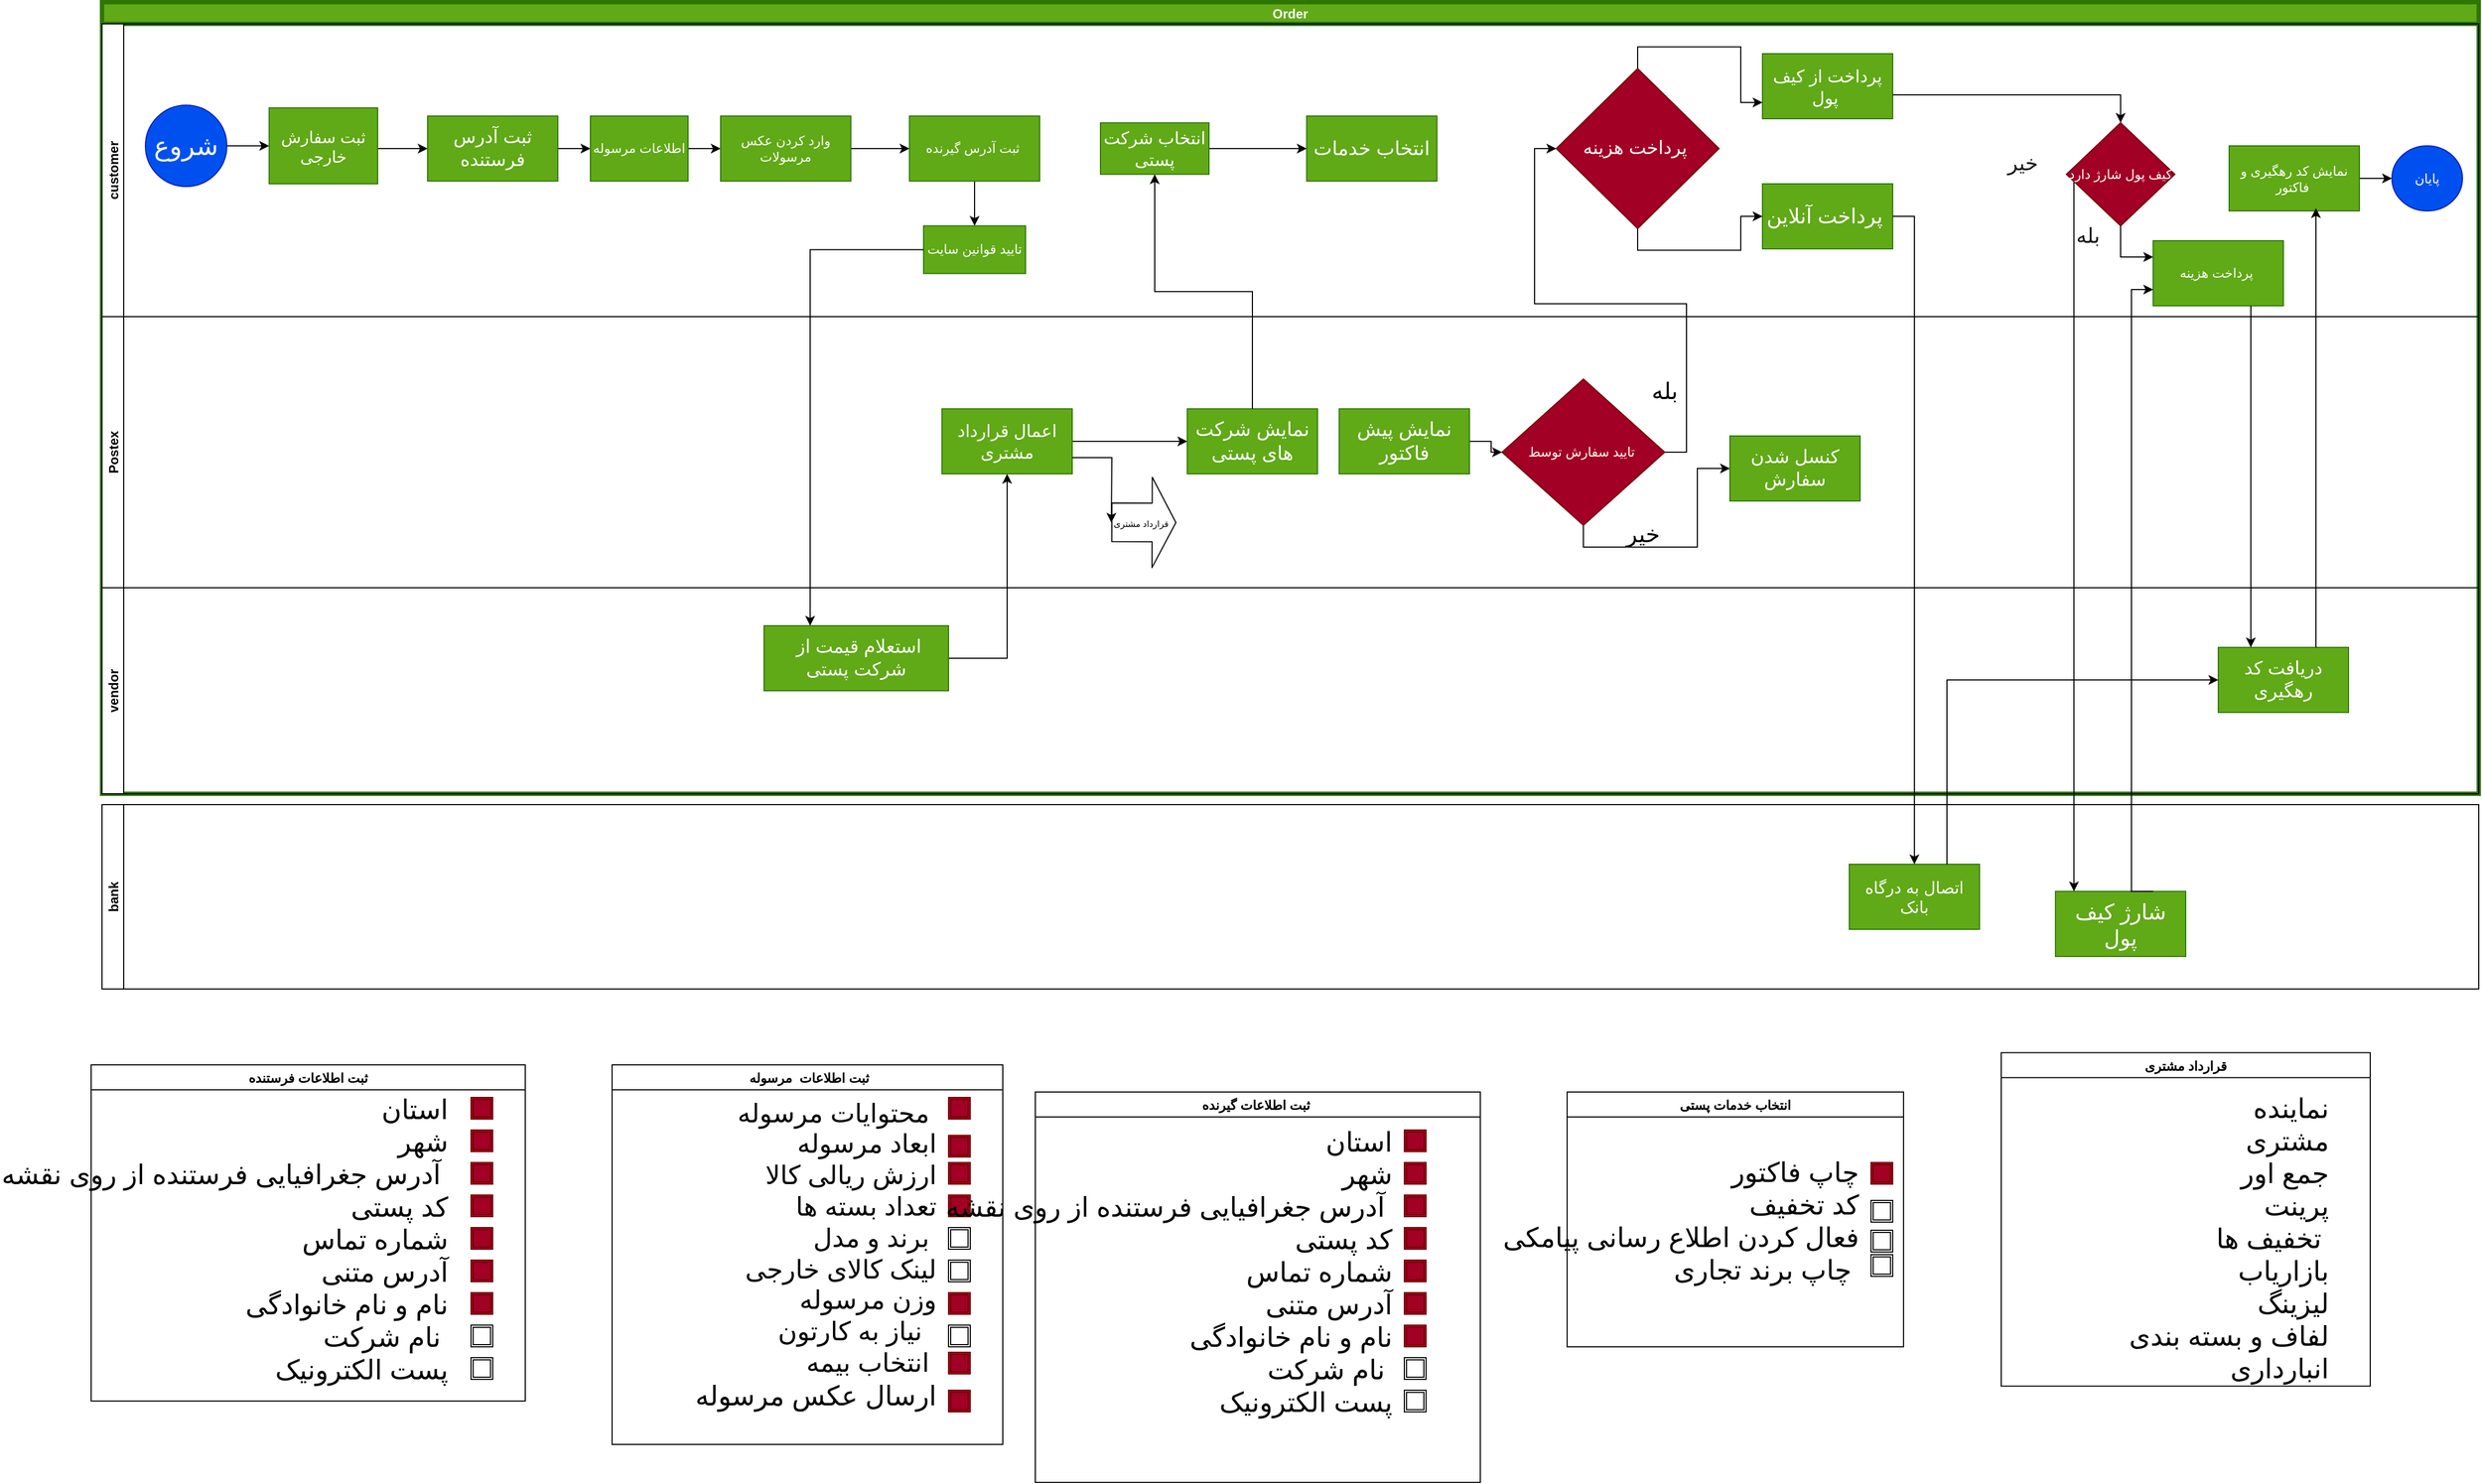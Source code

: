 <mxfile>
    <diagram id="beZrXekvjPEQonsoAEPs" name="Page-1">
        <mxGraphModel dx="1171" dy="821" grid="1" gridSize="10" guides="1" tooltips="1" connect="1" arrows="1" fold="1" page="1" pageScale="1" pageWidth="2336" pageHeight="1654" math="0" shadow="0">
            <root>
                <mxCell id="0"/>
                <mxCell id="1" parent="0"/>
                <mxCell id="2" value="Order" style="swimlane;childLayout=stackLayout;resizeParent=1;resizeParentMax=0;horizontal=1;startSize=20;horizontalStack=0;strokeColor=#2D7600;fillColor=#60a917;fontColor=#ffffff;strokeWidth=4;shadow=0;rounded=0;" parent="1" vertex="1">
                    <mxGeometry x="80" y="100" width="2190" height="730" as="geometry"/>
                </mxCell>
                <mxCell id="4" style="edgeStyle=orthogonalEdgeStyle;rounded=0;orthogonalLoop=1;jettySize=auto;html=1;exitX=1;exitY=0.5;exitDx=0;exitDy=0;entryX=0.5;entryY=1;entryDx=0;entryDy=0;" parent="2" source="51" target="45" edge="1">
                    <mxGeometry relative="1" as="geometry"/>
                </mxCell>
                <mxCell id="7" value="customer" style="swimlane;startSize=20;horizontal=0;" parent="2" vertex="1">
                    <mxGeometry y="20" width="2190" height="270" as="geometry">
                        <mxRectangle x="20" width="1860" height="20" as="alternateBounds"/>
                    </mxGeometry>
                </mxCell>
                <mxCell id="8" value="" style="edgeStyle=orthogonalEdgeStyle;rounded=0;orthogonalLoop=1;jettySize=auto;html=1;" parent="7" source="9" target="11" edge="1">
                    <mxGeometry relative="1" as="geometry"/>
                </mxCell>
                <mxCell id="9" value="&lt;font style=&quot;font-size: 24px&quot;&gt;شروع&lt;/font&gt;" style="ellipse;whiteSpace=wrap;html=1;aspect=fixed;fillColor=#0050ef;strokeColor=#001DBC;fontColor=#ffffff;" parent="7" vertex="1">
                    <mxGeometry x="40" y="75" width="75" height="75" as="geometry"/>
                </mxCell>
                <mxCell id="10" value="" style="edgeStyle=orthogonalEdgeStyle;rounded=0;orthogonalLoop=1;jettySize=auto;html=1;" parent="7" source="11" target="13" edge="1">
                    <mxGeometry relative="1" as="geometry">
                        <Array as="points">
                            <mxPoint x="264" y="115"/>
                            <mxPoint x="264" y="115"/>
                        </Array>
                    </mxGeometry>
                </mxCell>
                <mxCell id="11" value="&lt;font style=&quot;font-size: 15px&quot;&gt;ثبت سفارش خارجی&lt;/font&gt;" style="whiteSpace=wrap;html=1;fillColor=#60a917;strokeColor=#2D7600;fontColor=#ffffff;" parent="7" vertex="1">
                    <mxGeometry x="154" y="77.5" width="100" height="70" as="geometry"/>
                </mxCell>
                <mxCell id="12" value="" style="edgeStyle=orthogonalEdgeStyle;rounded=0;orthogonalLoop=1;jettySize=auto;html=1;" parent="7" source="13" target="15" edge="1">
                    <mxGeometry relative="1" as="geometry"/>
                </mxCell>
                <mxCell id="13" value="&lt;font style=&quot;font-size: 17px&quot;&gt;ثبت آدرس فرستنده&lt;/font&gt;" style="whiteSpace=wrap;html=1;fillColor=#60a917;strokeColor=#2D7600;fontColor=#ffffff;" parent="7" vertex="1">
                    <mxGeometry x="300" y="85" width="120" height="60" as="geometry"/>
                </mxCell>
                <mxCell id="14" value="" style="edgeStyle=orthogonalEdgeStyle;rounded=0;orthogonalLoop=1;jettySize=auto;html=1;" parent="7" source="15" target="17" edge="1">
                    <mxGeometry relative="1" as="geometry"/>
                </mxCell>
                <mxCell id="15" value="اطلاعات مرسوله" style="whiteSpace=wrap;html=1;fillColor=#60a917;strokeColor=#2D7600;fontColor=#ffffff;" parent="7" vertex="1">
                    <mxGeometry x="450" y="85" width="90" height="60" as="geometry"/>
                </mxCell>
                <mxCell id="16" value="" style="edgeStyle=orthogonalEdgeStyle;rounded=0;orthogonalLoop=1;jettySize=auto;html=1;" parent="7" source="17" target="18" edge="1">
                    <mxGeometry relative="1" as="geometry"/>
                </mxCell>
                <mxCell id="17" value="وارد کردن عکس مرسولات" style="whiteSpace=wrap;html=1;fillColor=#60a917;strokeColor=#2D7600;fontColor=#ffffff;" parent="7" vertex="1">
                    <mxGeometry x="570" y="85" width="120" height="60" as="geometry"/>
                </mxCell>
                <mxCell id="97" style="edgeStyle=orthogonalEdgeStyle;rounded=0;orthogonalLoop=1;jettySize=auto;html=1;exitX=0.5;exitY=1;exitDx=0;exitDy=0;entryX=0.5;entryY=0;entryDx=0;entryDy=0;" parent="7" source="18" target="96" edge="1">
                    <mxGeometry relative="1" as="geometry"/>
                </mxCell>
                <mxCell id="18" value="ثبت آدرس گیرنده&amp;nbsp;" style="whiteSpace=wrap;html=1;fillColor=#60a917;strokeColor=#2D7600;fontColor=#ffffff;" parent="7" vertex="1">
                    <mxGeometry x="744" y="85" width="120" height="60" as="geometry"/>
                </mxCell>
                <mxCell id="19" value="&lt;font style=&quot;font-size: 18px&quot;&gt;انتخاب خدمات&lt;/font&gt;" style="rounded=0;whiteSpace=wrap;html=1;fillColor=#60a917;strokeColor=#2D7600;fontColor=#ffffff;" parent="7" vertex="1">
                    <mxGeometry x="1110" y="85" width="120" height="60" as="geometry"/>
                </mxCell>
                <mxCell id="20" value="پایان" style="ellipse;whiteSpace=wrap;html=1;rounded=0;fillColor=#0050ef;strokeColor=#001DBC;fontColor=#ffffff;" parent="7" vertex="1">
                    <mxGeometry x="2110" y="112.5" width="65" height="60" as="geometry"/>
                </mxCell>
                <mxCell id="81" style="edgeStyle=orthogonalEdgeStyle;rounded=0;orthogonalLoop=1;jettySize=auto;html=1;exitX=1;exitY=0.5;exitDx=0;exitDy=0;" parent="7" source="26" target="19" edge="1">
                    <mxGeometry relative="1" as="geometry"/>
                </mxCell>
                <mxCell id="26" value="&lt;font style=&quot;font-size: 16px&quot;&gt;انتخاب شرکت پستی&lt;/font&gt;" style="whiteSpace=wrap;html=1;rounded=0;fontColor=#ffffff;strokeColor=#2D7600;fillColor=#60a917;" parent="7" vertex="1">
                    <mxGeometry x="920" y="91.25" width="100" height="47.5" as="geometry"/>
                </mxCell>
                <mxCell id="28" style="edgeStyle=orthogonalEdgeStyle;rounded=0;orthogonalLoop=1;jettySize=auto;html=1;exitX=1;exitY=0.5;exitDx=0;exitDy=0;" parent="7" source="29" target="20" edge="1">
                    <mxGeometry relative="1" as="geometry"/>
                </mxCell>
                <mxCell id="29" value="نمایش کد رهگیری و فاکتور&amp;nbsp;" style="whiteSpace=wrap;html=1;rounded=0;fontColor=#ffffff;strokeColor=#2D7600;fillColor=#60a917;" parent="7" vertex="1">
                    <mxGeometry x="1960" y="112.5" width="120" height="60" as="geometry"/>
                </mxCell>
                <mxCell id="31" value="&lt;font style=&quot;font-size: 16px&quot;&gt;پرداخت از کیف پول&amp;nbsp;&lt;/font&gt;" style="whiteSpace=wrap;html=1;rounded=0;fontColor=#ffffff;strokeColor=#2D7600;fillColor=#60a917;" parent="7" vertex="1">
                    <mxGeometry x="1530" y="27.5" width="120" height="60" as="geometry"/>
                </mxCell>
                <mxCell id="34" value="&lt;font style=&quot;font-size: 19px&quot;&gt;پرداخت آنلاین&amp;nbsp;&lt;/font&gt;" style="whiteSpace=wrap;html=1;rounded=0;fontColor=#ffffff;strokeColor=#2D7600;fillColor=#60a917;" parent="7" vertex="1">
                    <mxGeometry x="1530" y="147.5" width="120" height="60" as="geometry"/>
                </mxCell>
                <mxCell id="36" value="کیف پول شارژ دارد" style="rhombus;whiteSpace=wrap;html=1;rounded=0;fontColor=#ffffff;strokeColor=#6F0000;fillColor=#a20025;" parent="7" vertex="1">
                    <mxGeometry x="1810" y="91.25" width="100" height="95" as="geometry"/>
                </mxCell>
                <mxCell id="37" value="" style="edgeStyle=orthogonalEdgeStyle;rounded=0;orthogonalLoop=1;jettySize=auto;html=1;" parent="7" source="31" target="36" edge="1">
                    <mxGeometry relative="1" as="geometry">
                        <Array as="points">
                            <mxPoint x="1680" y="65.5"/>
                            <mxPoint x="1680" y="65.5"/>
                        </Array>
                    </mxGeometry>
                </mxCell>
                <mxCell id="38" value="&lt;font style=&quot;font-size: 19px&quot; color=&quot;#191919&quot;&gt;خیر&lt;/font&gt;" style="text;html=1;strokeColor=none;fillColor=none;align=center;verticalAlign=middle;whiteSpace=wrap;rounded=0;" parent="7" vertex="1">
                    <mxGeometry x="1750" y="118.75" width="40" height="20" as="geometry"/>
                </mxCell>
                <mxCell id="39" value="&lt;font style=&quot;font-size: 19px&quot; color=&quot;#191919&quot;&gt;بله&lt;/font&gt;" style="text;html=1;strokeColor=none;fillColor=none;align=center;verticalAlign=middle;whiteSpace=wrap;rounded=0;" parent="7" vertex="1">
                    <mxGeometry x="1810" y="186.25" width="40" height="20" as="geometry"/>
                </mxCell>
                <mxCell id="40" value="پرداخت هزینه&amp;nbsp;" style="whiteSpace=wrap;html=1;rounded=0;fontColor=#ffffff;strokeColor=#2D7600;fillColor=#60a917;" parent="7" vertex="1">
                    <mxGeometry x="1890" y="200" width="120" height="60" as="geometry"/>
                </mxCell>
                <mxCell id="41" style="edgeStyle=orthogonalEdgeStyle;rounded=0;orthogonalLoop=1;jettySize=auto;html=1;exitX=0.5;exitY=1;exitDx=0;exitDy=0;entryX=0;entryY=0.25;entryDx=0;entryDy=0;" parent="7" source="36" target="40" edge="1">
                    <mxGeometry relative="1" as="geometry"/>
                </mxCell>
                <mxCell id="96" value="تایید قوانین سایت" style="rounded=0;whiteSpace=wrap;html=1;fillColor=#60a917;strokeColor=#2D7600;fontColor=#ffffff;" parent="7" vertex="1">
                    <mxGeometry x="757" y="186.25" width="94" height="44" as="geometry"/>
                </mxCell>
                <mxCell id="111" style="edgeStyle=orthogonalEdgeStyle;rounded=0;orthogonalLoop=1;jettySize=auto;html=1;exitX=0.5;exitY=0;exitDx=0;exitDy=0;entryX=0;entryY=0.75;entryDx=0;entryDy=0;" parent="7" source="109" target="31" edge="1">
                    <mxGeometry relative="1" as="geometry"/>
                </mxCell>
                <mxCell id="112" style="edgeStyle=orthogonalEdgeStyle;rounded=0;orthogonalLoop=1;jettySize=auto;html=1;exitX=0.5;exitY=1;exitDx=0;exitDy=0;entryX=0;entryY=0.5;entryDx=0;entryDy=0;" parent="7" source="109" target="34" edge="1">
                    <mxGeometry relative="1" as="geometry"/>
                </mxCell>
                <mxCell id="109" value="&lt;font style=&quot;font-size: 17px&quot;&gt;پرداخت هزینه&amp;nbsp;&lt;/font&gt;" style="rhombus;whiteSpace=wrap;html=1;rounded=0;fontColor=#ffffff;strokeColor=#6F0000;fillColor=#a20025;" parent="7" vertex="1">
                    <mxGeometry x="1340" y="41.25" width="150" height="147.5" as="geometry"/>
                </mxCell>
                <mxCell id="42" value="Postex" style="swimlane;startSize=20;horizontal=0;" parent="2" vertex="1">
                    <mxGeometry y="290" width="2190" height="250" as="geometry"/>
                </mxCell>
                <mxCell id="114" style="edgeStyle=orthogonalEdgeStyle;rounded=0;orthogonalLoop=1;jettySize=auto;html=1;exitX=1;exitY=0.5;exitDx=0;exitDy=0;entryX=0;entryY=0.5;entryDx=0;entryDy=0;" edge="1" parent="42" source="45" target="47">
                    <mxGeometry relative="1" as="geometry"/>
                </mxCell>
                <mxCell id="45" value="&lt;font style=&quot;font-size: 16px&quot;&gt;اعمال قرارداد مشتری&lt;/font&gt;" style="rounded=0;whiteSpace=wrap;html=1;fillColor=#60a917;strokeColor=#2D7600;fontColor=#ffffff;" parent="42" vertex="1">
                    <mxGeometry x="774" y="85" width="120" height="60" as="geometry"/>
                </mxCell>
                <mxCell id="47" value="&lt;font style=&quot;font-size: 18px&quot;&gt;نمایش شرکت های پستی&lt;/font&gt;" style="whiteSpace=wrap;html=1;rounded=0;fontColor=#ffffff;strokeColor=#2D7600;fillColor=#60a917;" parent="42" vertex="1">
                    <mxGeometry x="1000" y="85" width="120" height="60" as="geometry"/>
                </mxCell>
                <mxCell id="88" style="edgeStyle=orthogonalEdgeStyle;rounded=0;orthogonalLoop=1;jettySize=auto;html=1;exitX=0.5;exitY=1;exitDx=0;exitDy=0;entryX=0;entryY=0.5;entryDx=0;entryDy=0;" parent="42" source="82" target="87" edge="1">
                    <mxGeometry relative="1" as="geometry"/>
                </mxCell>
                <mxCell id="82" value="تایید سفارش توسط&amp;nbsp;" style="rhombus;whiteSpace=wrap;html=1;rounded=0;fontColor=#ffffff;strokeColor=#6F0000;fillColor=#a20025;" parent="42" vertex="1">
                    <mxGeometry x="1290" y="57.5" width="150" height="135" as="geometry"/>
                </mxCell>
                <mxCell id="85" value="&lt;font style=&quot;font-size: 21px&quot; color=&quot;#000000&quot;&gt;بله&lt;/font&gt;" style="text;html=1;strokeColor=none;fillColor=none;align=center;verticalAlign=middle;whiteSpace=wrap;rounded=0;" parent="42" vertex="1">
                    <mxGeometry x="1420" y="57.5" width="40" height="20" as="geometry"/>
                </mxCell>
                <mxCell id="87" value="&lt;font style=&quot;font-size: 17px&quot;&gt;کنسل شدن سفارش&lt;/font&gt;" style="rounded=0;whiteSpace=wrap;html=1;fillColor=#60a917;strokeColor=#2D7600;fontColor=#ffffff;" parent="42" vertex="1">
                    <mxGeometry x="1500" y="110" width="120" height="60" as="geometry"/>
                </mxCell>
                <mxCell id="100" value="" style="shape=flexArrow;endArrow=classic;html=1;endWidth=46.744;endSize=6.96;width=35.581;" parent="42" edge="1">
                    <mxGeometry width="50" height="50" relative="1" as="geometry">
                        <mxPoint x="930" y="189.66" as="sourcePoint"/>
                        <mxPoint x="990" y="189.86" as="targetPoint"/>
                        <Array as="points"/>
                    </mxGeometry>
                </mxCell>
                <mxCell id="101" value="&lt;span style=&quot;font-size: 8px&quot;&gt;قرارداد مشتری&lt;/span&gt;" style="edgeLabel;html=1;align=center;verticalAlign=middle;resizable=0;points=[];" parent="100" vertex="1" connectable="0">
                    <mxGeometry x="0.119" y="-2" relative="1" as="geometry">
                        <mxPoint x="-7" y="-2" as="offset"/>
                    </mxGeometry>
                </mxCell>
                <mxCell id="191" style="edgeStyle=orthogonalEdgeStyle;rounded=0;orthogonalLoop=1;jettySize=auto;html=1;exitX=1;exitY=0.5;exitDx=0;exitDy=0;" edge="1" parent="42" source="190" target="82">
                    <mxGeometry relative="1" as="geometry"/>
                </mxCell>
                <mxCell id="190" value="&lt;font style=&quot;font-size: 18px&quot;&gt;نمایش پیش فاکتور&lt;/font&gt;" style="rounded=0;whiteSpace=wrap;html=1;fillColor=#60a917;strokeColor=#2D7600;fontColor=#ffffff;" vertex="1" parent="42">
                    <mxGeometry x="1140" y="85" width="120" height="60" as="geometry"/>
                </mxCell>
                <mxCell id="50" value="vendor" style="swimlane;startSize=20;horizontal=0;" parent="2" vertex="1">
                    <mxGeometry y="540" width="2190" height="190" as="geometry"/>
                </mxCell>
                <mxCell id="51" value="&lt;font style=&quot;font-size: 17px&quot;&gt;&amp;nbsp;استعلام قیمت از شرکت پستی&lt;/font&gt;" style="whiteSpace=wrap;html=1;fillColor=#60a917;strokeColor=#2D7600;fontColor=#ffffff;" parent="50" vertex="1">
                    <mxGeometry x="610" y="35" width="170" height="60" as="geometry"/>
                </mxCell>
                <mxCell id="89" value="&lt;font style=&quot;font-size: 17px&quot;&gt;دریافت کد رهگیری&lt;/font&gt;" style="whiteSpace=wrap;html=1;fillColor=#60a917;strokeColor=#2D7600;fontColor=#ffffff;" parent="50" vertex="1">
                    <mxGeometry x="1950" y="55" width="120" height="60" as="geometry"/>
                </mxCell>
                <mxCell id="95" style="edgeStyle=orthogonalEdgeStyle;rounded=0;orthogonalLoop=1;jettySize=auto;html=1;exitX=0.75;exitY=1;exitDx=0;exitDy=0;entryX=0.25;entryY=0;entryDx=0;entryDy=0;" parent="2" source="40" target="89" edge="1">
                    <mxGeometry relative="1" as="geometry"/>
                </mxCell>
                <mxCell id="98" style="edgeStyle=orthogonalEdgeStyle;rounded=0;orthogonalLoop=1;jettySize=auto;html=1;exitX=0;exitY=0.5;exitDx=0;exitDy=0;entryX=0.25;entryY=0;entryDx=0;entryDy=0;" parent="2" source="96" target="51" edge="1">
                    <mxGeometry relative="1" as="geometry">
                        <mxPoint x="650" y="460" as="targetPoint"/>
                    </mxGeometry>
                </mxCell>
                <mxCell id="105" style="edgeStyle=orthogonalEdgeStyle;rounded=0;orthogonalLoop=1;jettySize=auto;html=1;exitX=0.5;exitY=0;exitDx=0;exitDy=0;" parent="2" source="47" target="26" edge="1">
                    <mxGeometry relative="1" as="geometry"/>
                </mxCell>
                <mxCell id="110" style="edgeStyle=orthogonalEdgeStyle;rounded=0;orthogonalLoop=1;jettySize=auto;html=1;exitX=1;exitY=0.5;exitDx=0;exitDy=0;entryX=0;entryY=0.5;entryDx=0;entryDy=0;" parent="2" source="82" target="109" edge="1">
                    <mxGeometry relative="1" as="geometry"/>
                </mxCell>
                <mxCell id="61" value="ثبت اطلاعات فرستنده" style="swimlane;fontColor=#000000;" parent="1" vertex="1">
                    <mxGeometry x="70" y="1080" width="400" height="310" as="geometry">
                        <mxRectangle x="130" y="1140" width="90" height="23" as="alternateBounds"/>
                    </mxGeometry>
                </mxCell>
                <mxCell id="106" value="&lt;span style=&quot;color: rgb(255 , 255 , 255) ; font-size: 25px&quot;&gt;&lt;font color=&quot;#000000&quot;&gt;استان&lt;br&gt;شهر&lt;br&gt;&lt;/font&gt;&lt;/span&gt;&lt;span style=&quot;color: rgb(0 , 0 , 0) ; font-size: 25px&quot;&gt;آدرس جغرافیایی فرستنده از روی نقشه&lt;/span&gt;&lt;span style=&quot;color: rgb(255 , 255 , 255) ; font-size: 25px&quot;&gt;&lt;font color=&quot;#000000&quot;&gt;&amp;nbsp;&lt;br&gt;کد پستی&lt;br&gt;&amp;nbsp;شماره تماس&lt;br&gt;آدرس متنی&lt;br&gt;نام و نام خانوادگی&lt;br&gt;نام شرکت&amp;nbsp;&lt;br&gt;پست الکترونیک&lt;/font&gt;&lt;/span&gt;" style="text;html=1;align=right;verticalAlign=middle;resizable=0;points=[];autosize=1;strokeColor=none;" parent="61" vertex="1">
                    <mxGeometry y="80" width="330" height="160" as="geometry"/>
                </mxCell>
                <mxCell id="115" value="" style="shape=ext;double=1;whiteSpace=wrap;html=1;aspect=fixed;fillColor=#a20025;strokeColor=#6F0000;fontColor=#ffffff;" vertex="1" parent="61">
                    <mxGeometry x="350" y="30" width="20" height="20" as="geometry"/>
                </mxCell>
                <mxCell id="116" value="" style="shape=ext;double=1;whiteSpace=wrap;html=1;aspect=fixed;fillColor=#a20025;strokeColor=#6F0000;fontColor=#ffffff;" vertex="1" parent="61">
                    <mxGeometry x="350" y="60" width="20" height="20" as="geometry"/>
                </mxCell>
                <mxCell id="117" value="" style="shape=ext;double=1;whiteSpace=wrap;html=1;aspect=fixed;fillColor=#a20025;strokeColor=#6F0000;fontColor=#ffffff;" vertex="1" parent="61">
                    <mxGeometry x="350" y="120" width="20" height="20" as="geometry"/>
                </mxCell>
                <mxCell id="118" value="" style="shape=ext;double=1;whiteSpace=wrap;html=1;aspect=fixed;fillColor=#a20025;strokeColor=#6F0000;fontColor=#ffffff;" vertex="1" parent="61">
                    <mxGeometry x="350" y="150" width="20" height="20" as="geometry"/>
                </mxCell>
                <mxCell id="119" value="" style="shape=ext;double=1;whiteSpace=wrap;html=1;aspect=fixed;fillColor=#a20025;strokeColor=#6F0000;fontColor=#ffffff;" vertex="1" parent="61">
                    <mxGeometry x="350" y="180" width="20" height="20" as="geometry"/>
                </mxCell>
                <mxCell id="120" value="" style="shape=ext;double=1;whiteSpace=wrap;html=1;aspect=fixed;fillColor=#a20025;strokeColor=#6F0000;fontColor=#ffffff;" vertex="1" parent="61">
                    <mxGeometry x="350" y="210" width="20" height="20" as="geometry"/>
                </mxCell>
                <mxCell id="121" value="" style="shape=ext;double=1;whiteSpace=wrap;html=1;aspect=fixed;" vertex="1" parent="61">
                    <mxGeometry x="350" y="240" width="20" height="20" as="geometry"/>
                </mxCell>
                <mxCell id="122" value="" style="shape=ext;double=1;whiteSpace=wrap;html=1;aspect=fixed;" vertex="1" parent="61">
                    <mxGeometry x="350" y="270" width="20" height="20" as="geometry"/>
                </mxCell>
                <mxCell id="123" value="" style="shape=ext;double=1;whiteSpace=wrap;html=1;aspect=fixed;fillColor=#a20025;strokeColor=#6F0000;fontColor=#ffffff;" vertex="1" parent="61">
                    <mxGeometry x="350" y="90" width="20" height="20" as="geometry"/>
                </mxCell>
                <mxCell id="63" value="انتخاب خدمات پستی" style="swimlane;startSize=23;fontColor=#000000;" parent="1" vertex="1">
                    <mxGeometry x="1430" y="1105" width="310" height="235" as="geometry"/>
                </mxCell>
                <mxCell id="64" value="&lt;div style=&quot;font-size: 25px&quot;&gt;&lt;font style=&quot;font-size: 25px&quot; color=&quot;#000000&quot;&gt;چاپ فاکتور&lt;/font&gt;&lt;/div&gt;&lt;div style=&quot;font-size: 25px&quot;&gt;&lt;span&gt;&lt;font style=&quot;font-size: 25px&quot; color=&quot;#000000&quot;&gt;کد تخفیف&lt;/font&gt;&lt;/span&gt;&lt;/div&gt;&lt;div style=&quot;font-size: 25px&quot;&gt;&lt;span&gt;&lt;font style=&quot;font-size: 25px&quot; color=&quot;#000000&quot;&gt;فعال کردن اطلاع رسانی پیامکی&lt;/font&gt;&lt;/span&gt;&lt;/div&gt;&lt;div style=&quot;font-size: 25px&quot;&gt;&lt;font style=&quot;font-size: 25px&quot; color=&quot;#000000&quot;&gt;چاپ برند تجاری&amp;nbsp;&lt;/font&gt;&lt;/div&gt;" style="text;html=1;align=right;verticalAlign=middle;resizable=0;points=[];autosize=1;strokeColor=none;fontColor=#FFFFFF;" parent="63" vertex="1">
                    <mxGeometry x="-10" y="87.5" width="280" height="60" as="geometry"/>
                </mxCell>
                <mxCell id="176" value="" style="shape=ext;double=1;whiteSpace=wrap;html=1;aspect=fixed;fillColor=#a20025;strokeColor=#6F0000;fontColor=#ffffff;" vertex="1" parent="63">
                    <mxGeometry x="280" y="65" width="20" height="20" as="geometry"/>
                </mxCell>
                <mxCell id="177" value="" style="shape=ext;double=1;whiteSpace=wrap;html=1;aspect=fixed;" vertex="1" parent="63">
                    <mxGeometry x="280" y="100" width="20" height="20" as="geometry"/>
                </mxCell>
                <mxCell id="178" value="" style="shape=ext;double=1;whiteSpace=wrap;html=1;aspect=fixed;" vertex="1" parent="63">
                    <mxGeometry x="280" y="150" width="20" height="20" as="geometry"/>
                </mxCell>
                <mxCell id="179" value="" style="shape=ext;double=1;whiteSpace=wrap;html=1;aspect=fixed;" vertex="1" parent="63">
                    <mxGeometry x="280" y="127.5" width="20" height="20" as="geometry"/>
                </mxCell>
                <mxCell id="65" value=" ثبت اطلاعات  مرسوله" style="swimlane;fontColor=#000000;" parent="1" vertex="1">
                    <mxGeometry x="550" y="1080" width="360" height="350" as="geometry"/>
                </mxCell>
                <mxCell id="66" value="&lt;font style=&quot;font-size: 24px&quot;&gt;&lt;br&gt;&lt;/font&gt;" style="text;html=1;align=right;verticalAlign=middle;resizable=0;points=[];autosize=1;strokeColor=none;fontColor=#FFFFFF;" parent="65" vertex="1">
                    <mxGeometry x="330" y="120" width="20" height="20" as="geometry"/>
                </mxCell>
                <mxCell id="107" value="&lt;font color=&quot;#000000&quot; style=&quot;font-size: 24px&quot;&gt;محتوایات مرسوله&amp;nbsp;&lt;br&gt;&lt;/font&gt;&lt;font style=&quot;color: rgb(255 , 255 , 255) ; font-size: 24px&quot;&gt;&lt;font color=&quot;#000000&quot;&gt;ابعاد مرسوله&lt;br&gt;ارزش ریالی کالا&lt;br&gt;تعداد بسته ها&lt;br&gt;برند و مدل&amp;nbsp;&lt;br&gt;لینک کالای خارجی&lt;br&gt;وزن مرسوله&lt;br&gt;نیاز به کارتون&amp;nbsp;&amp;nbsp;&lt;br&gt;انتخاب بیمه&amp;nbsp;&lt;br&gt;&lt;/font&gt;&lt;span style=&quot;color: rgb(0 , 0 , 0) ; font-size: 25px&quot;&gt;ارسال عکس مرسوله&lt;/span&gt;&lt;font color=&quot;#000000&quot;&gt;&lt;br&gt;&lt;/font&gt;&lt;/font&gt;" style="text;html=1;align=right;verticalAlign=middle;resizable=0;points=[];autosize=1;strokeColor=none;" parent="65" vertex="1">
                    <mxGeometry x="110" y="85" width="190" height="180" as="geometry"/>
                </mxCell>
                <mxCell id="160" value="" style="shape=ext;double=1;whiteSpace=wrap;html=1;aspect=fixed;fillColor=#a20025;strokeColor=#6F0000;fontColor=#ffffff;" vertex="1" parent="65">
                    <mxGeometry x="310" y="30" width="20" height="20" as="geometry"/>
                </mxCell>
                <mxCell id="161" value="" style="shape=ext;double=1;whiteSpace=wrap;html=1;aspect=fixed;fillColor=#a20025;strokeColor=#6F0000;fontColor=#ffffff;" vertex="1" parent="65">
                    <mxGeometry x="310" y="65" width="20" height="20" as="geometry"/>
                </mxCell>
                <mxCell id="164" value="" style="shape=ext;double=1;whiteSpace=wrap;html=1;aspect=fixed;fillColor=#a20025;strokeColor=#6F0000;fontColor=#ffffff;" vertex="1" parent="65">
                    <mxGeometry x="310" y="90" width="20" height="20" as="geometry"/>
                </mxCell>
                <mxCell id="165" value="" style="shape=ext;double=1;whiteSpace=wrap;html=1;aspect=fixed;" vertex="1" parent="65">
                    <mxGeometry x="310" y="150" width="20" height="20" as="geometry"/>
                </mxCell>
                <mxCell id="173" value="" style="shape=ext;double=1;whiteSpace=wrap;html=1;aspect=fixed;fillColor=#a20025;strokeColor=#6F0000;fontColor=#ffffff;" vertex="1" parent="65">
                    <mxGeometry x="310" y="120" width="20" height="20" as="geometry"/>
                </mxCell>
                <mxCell id="162" value="" style="shape=ext;double=1;whiteSpace=wrap;html=1;aspect=fixed;fillColor=#a20025;strokeColor=#6F0000;fontColor=#ffffff;" vertex="1" parent="65">
                    <mxGeometry x="310" y="265" width="20" height="20" as="geometry"/>
                </mxCell>
                <mxCell id="163" value="" style="shape=ext;double=1;whiteSpace=wrap;html=1;aspect=fixed;fillColor=#a20025;strokeColor=#6F0000;fontColor=#ffffff;" vertex="1" parent="65">
                    <mxGeometry x="310" y="210" width="20" height="20" as="geometry"/>
                </mxCell>
                <mxCell id="175" value="" style="shape=ext;double=1;whiteSpace=wrap;html=1;aspect=fixed;" vertex="1" parent="65">
                    <mxGeometry x="310" y="240" width="20" height="20" as="geometry"/>
                </mxCell>
                <mxCell id="174" value="" style="shape=ext;double=1;whiteSpace=wrap;html=1;aspect=fixed;" vertex="1" parent="65">
                    <mxGeometry x="310" y="180" width="20" height="20" as="geometry"/>
                </mxCell>
                <mxCell id="67" value="ثبت اطلاعات گیرنده " style="swimlane;fontColor=#000000;" parent="1" vertex="1">
                    <mxGeometry x="940" y="1105" width="410" height="360" as="geometry"/>
                </mxCell>
                <mxCell id="68" value="&lt;span style=&quot;font-size: 25px&quot;&gt;&lt;font color=&quot;#000000&quot;&gt;استان&lt;br&gt;شهر&lt;br&gt;&lt;/font&gt;&lt;/span&gt;&lt;span style=&quot;color: rgb(0 , 0 , 0) ; font-size: 25px&quot;&gt;آدرس جغرافیایی فرستنده از روی نقشه&lt;/span&gt;&lt;span style=&quot;font-size: 25px&quot;&gt;&lt;font color=&quot;#000000&quot;&gt;&amp;nbsp;&lt;br&gt;کد پستی&lt;br&gt;&amp;nbsp;شماره تماس&lt;br&gt;آدرس متنی&lt;br&gt;نام و نام خانوادگی&lt;br&gt;نام شرکت&amp;nbsp;&lt;br&gt;پست الکترونیک&lt;br&gt;&lt;br&gt;&lt;/font&gt;&lt;/span&gt;" style="text;html=1;align=right;verticalAlign=middle;resizable=0;points=[];autosize=1;strokeColor=none;fontColor=#FFFFFF;" parent="67" vertex="1">
                    <mxGeometry y="90" width="330" height="180" as="geometry"/>
                </mxCell>
                <mxCell id="69" value="bank" style="swimlane;startSize=20;horizontal=0;" parent="1" vertex="1">
                    <mxGeometry x="80" y="840" width="2190" height="170" as="geometry"/>
                </mxCell>
                <mxCell id="70" value="&lt;font style=&quot;font-size: 15px&quot;&gt;اتصال به درگاه بانک&lt;/font&gt;" style="whiteSpace=wrap;html=1;rounded=0;fontColor=#ffffff;strokeColor=#2D7600;fillColor=#60a917;" parent="69" vertex="1">
                    <mxGeometry x="1610" y="55" width="120" height="60" as="geometry"/>
                </mxCell>
                <mxCell id="71" value="&lt;font style=&quot;font-size: 20px&quot;&gt;شارژ کیف پول&lt;/font&gt;" style="whiteSpace=wrap;html=1;rounded=0;fontColor=#ffffff;strokeColor=#2D7600;fillColor=#60a917;" parent="69" vertex="1">
                    <mxGeometry x="1800" y="80" width="120" height="60" as="geometry"/>
                </mxCell>
                <mxCell id="72" value="" style="edgeStyle=orthogonalEdgeStyle;rounded=0;orthogonalLoop=1;jettySize=auto;html=1;" parent="1" source="34" target="70" edge="1">
                    <mxGeometry relative="1" as="geometry">
                        <Array as="points">
                            <mxPoint x="1750" y="297"/>
                            <mxPoint x="1750" y="880"/>
                        </Array>
                    </mxGeometry>
                </mxCell>
                <mxCell id="74" value="" style="edgeStyle=orthogonalEdgeStyle;rounded=0;orthogonalLoop=1;jettySize=auto;html=1;" parent="1" source="36" target="71" edge="1">
                    <mxGeometry relative="1" as="geometry">
                        <Array as="points">
                            <mxPoint x="1897" y="470"/>
                            <mxPoint x="1897" y="470"/>
                        </Array>
                    </mxGeometry>
                </mxCell>
                <mxCell id="91" style="edgeStyle=orthogonalEdgeStyle;rounded=0;orthogonalLoop=1;jettySize=auto;html=1;exitX=0.75;exitY=0;exitDx=0;exitDy=0;" parent="1" source="89" edge="1">
                    <mxGeometry relative="1" as="geometry">
                        <mxPoint x="2120" y="290" as="targetPoint"/>
                    </mxGeometry>
                </mxCell>
                <mxCell id="93" style="edgeStyle=orthogonalEdgeStyle;rounded=0;orthogonalLoop=1;jettySize=auto;html=1;exitX=0.75;exitY=0;exitDx=0;exitDy=0;entryX=0;entryY=0.5;entryDx=0;entryDy=0;" parent="1" source="70" target="89" edge="1">
                    <mxGeometry relative="1" as="geometry"/>
                </mxCell>
                <mxCell id="94" style="edgeStyle=orthogonalEdgeStyle;rounded=0;orthogonalLoop=1;jettySize=auto;html=1;exitX=0.75;exitY=0;exitDx=0;exitDy=0;entryX=0;entryY=0.75;entryDx=0;entryDy=0;" parent="1" source="71" target="40" edge="1">
                    <mxGeometry relative="1" as="geometry">
                        <Array as="points">
                            <mxPoint x="1950" y="920"/>
                            <mxPoint x="1950" y="365"/>
                        </Array>
                    </mxGeometry>
                </mxCell>
                <mxCell id="113" style="edgeStyle=orthogonalEdgeStyle;rounded=0;orthogonalLoop=1;jettySize=auto;html=1;exitX=1;exitY=0.75;exitDx=0;exitDy=0;" edge="1" parent="1" source="45">
                    <mxGeometry relative="1" as="geometry">
                        <mxPoint x="1010" y="580.0" as="targetPoint"/>
                    </mxGeometry>
                </mxCell>
                <mxCell id="151" value="" style="shape=ext;double=1;whiteSpace=wrap;html=1;aspect=fixed;fillColor=#a20025;strokeColor=#6F0000;fontColor=#ffffff;" vertex="1" parent="1">
                    <mxGeometry x="1280" y="1140" width="20" height="20" as="geometry"/>
                </mxCell>
                <mxCell id="152" value="" style="shape=ext;double=1;whiteSpace=wrap;html=1;aspect=fixed;fillColor=#a20025;strokeColor=#6F0000;fontColor=#ffffff;" vertex="1" parent="1">
                    <mxGeometry x="1280" y="1170" width="20" height="20" as="geometry"/>
                </mxCell>
                <mxCell id="153" value="" style="shape=ext;double=1;whiteSpace=wrap;html=1;aspect=fixed;fillColor=#a20025;strokeColor=#6F0000;fontColor=#ffffff;" vertex="1" parent="1">
                    <mxGeometry x="1280" y="1230" width="20" height="20" as="geometry"/>
                </mxCell>
                <mxCell id="154" value="" style="shape=ext;double=1;whiteSpace=wrap;html=1;aspect=fixed;fillColor=#a20025;strokeColor=#6F0000;fontColor=#ffffff;" vertex="1" parent="1">
                    <mxGeometry x="1280" y="1260" width="20" height="20" as="geometry"/>
                </mxCell>
                <mxCell id="155" value="" style="shape=ext;double=1;whiteSpace=wrap;html=1;aspect=fixed;fillColor=#a20025;strokeColor=#6F0000;fontColor=#ffffff;" vertex="1" parent="1">
                    <mxGeometry x="1280" y="1290" width="20" height="20" as="geometry"/>
                </mxCell>
                <mxCell id="156" value="" style="shape=ext;double=1;whiteSpace=wrap;html=1;aspect=fixed;fillColor=#a20025;strokeColor=#6F0000;fontColor=#ffffff;" vertex="1" parent="1">
                    <mxGeometry x="1280" y="1320" width="20" height="20" as="geometry"/>
                </mxCell>
                <mxCell id="157" value="" style="shape=ext;double=1;whiteSpace=wrap;html=1;aspect=fixed;" vertex="1" parent="1">
                    <mxGeometry x="1280" y="1350" width="20" height="20" as="geometry"/>
                </mxCell>
                <mxCell id="158" value="" style="shape=ext;double=1;whiteSpace=wrap;html=1;aspect=fixed;" vertex="1" parent="1">
                    <mxGeometry x="1280" y="1380" width="20" height="20" as="geometry"/>
                </mxCell>
                <mxCell id="159" value="" style="shape=ext;double=1;whiteSpace=wrap;html=1;aspect=fixed;fillColor=#a20025;strokeColor=#6F0000;fontColor=#ffffff;" vertex="1" parent="1">
                    <mxGeometry x="1280" y="1200" width="20" height="20" as="geometry"/>
                </mxCell>
                <mxCell id="172" value="" style="shape=ext;double=1;whiteSpace=wrap;html=1;aspect=fixed;fillColor=#a20025;strokeColor=#6F0000;fontColor=#ffffff;" vertex="1" parent="1">
                    <mxGeometry x="860" y="1380" width="20" height="20" as="geometry"/>
                </mxCell>
                <mxCell id="184" value="قرارداد مشتری" style="swimlane;fontColor=#000000;" vertex="1" parent="1">
                    <mxGeometry x="1830" y="1068.75" width="340" height="307.5" as="geometry">
                        <mxRectangle x="130" y="1140" width="90" height="23" as="alternateBounds"/>
                    </mxGeometry>
                </mxCell>
                <mxCell id="185" value="&lt;font color=&quot;#000000&quot;&gt;&lt;span style=&quot;font-size: 25px&quot;&gt;نماینده&lt;br&gt;مشتری&lt;br&gt;جمع اور&lt;br&gt;پرینت&lt;br&gt;تخفیف ها&amp;nbsp;&lt;br&gt;بازاریاب&lt;br&gt;لیزینگ&lt;br&gt;لفاف و بسته بندی&lt;br&gt;انبارداری&lt;br&gt;&lt;br&gt;&lt;/span&gt;&lt;/font&gt;" style="text;html=1;align=right;verticalAlign=middle;resizable=0;points=[];autosize=1;strokeColor=none;fontColor=#FFFFFF;" vertex="1" parent="184">
                    <mxGeometry x="143" y="95" width="160" height="180" as="geometry"/>
                </mxCell>
                <mxCell id="188" value="&lt;font style=&quot;font-size: 21px&quot; color=&quot;#000000&quot;&gt;خیر&lt;/font&gt;" style="text;html=1;strokeColor=none;fillColor=none;align=center;verticalAlign=middle;whiteSpace=wrap;rounded=0;" vertex="1" parent="1">
                    <mxGeometry x="1480" y="580" width="40" height="20" as="geometry"/>
                </mxCell>
            </root>
        </mxGraphModel>
    </diagram>
</mxfile>